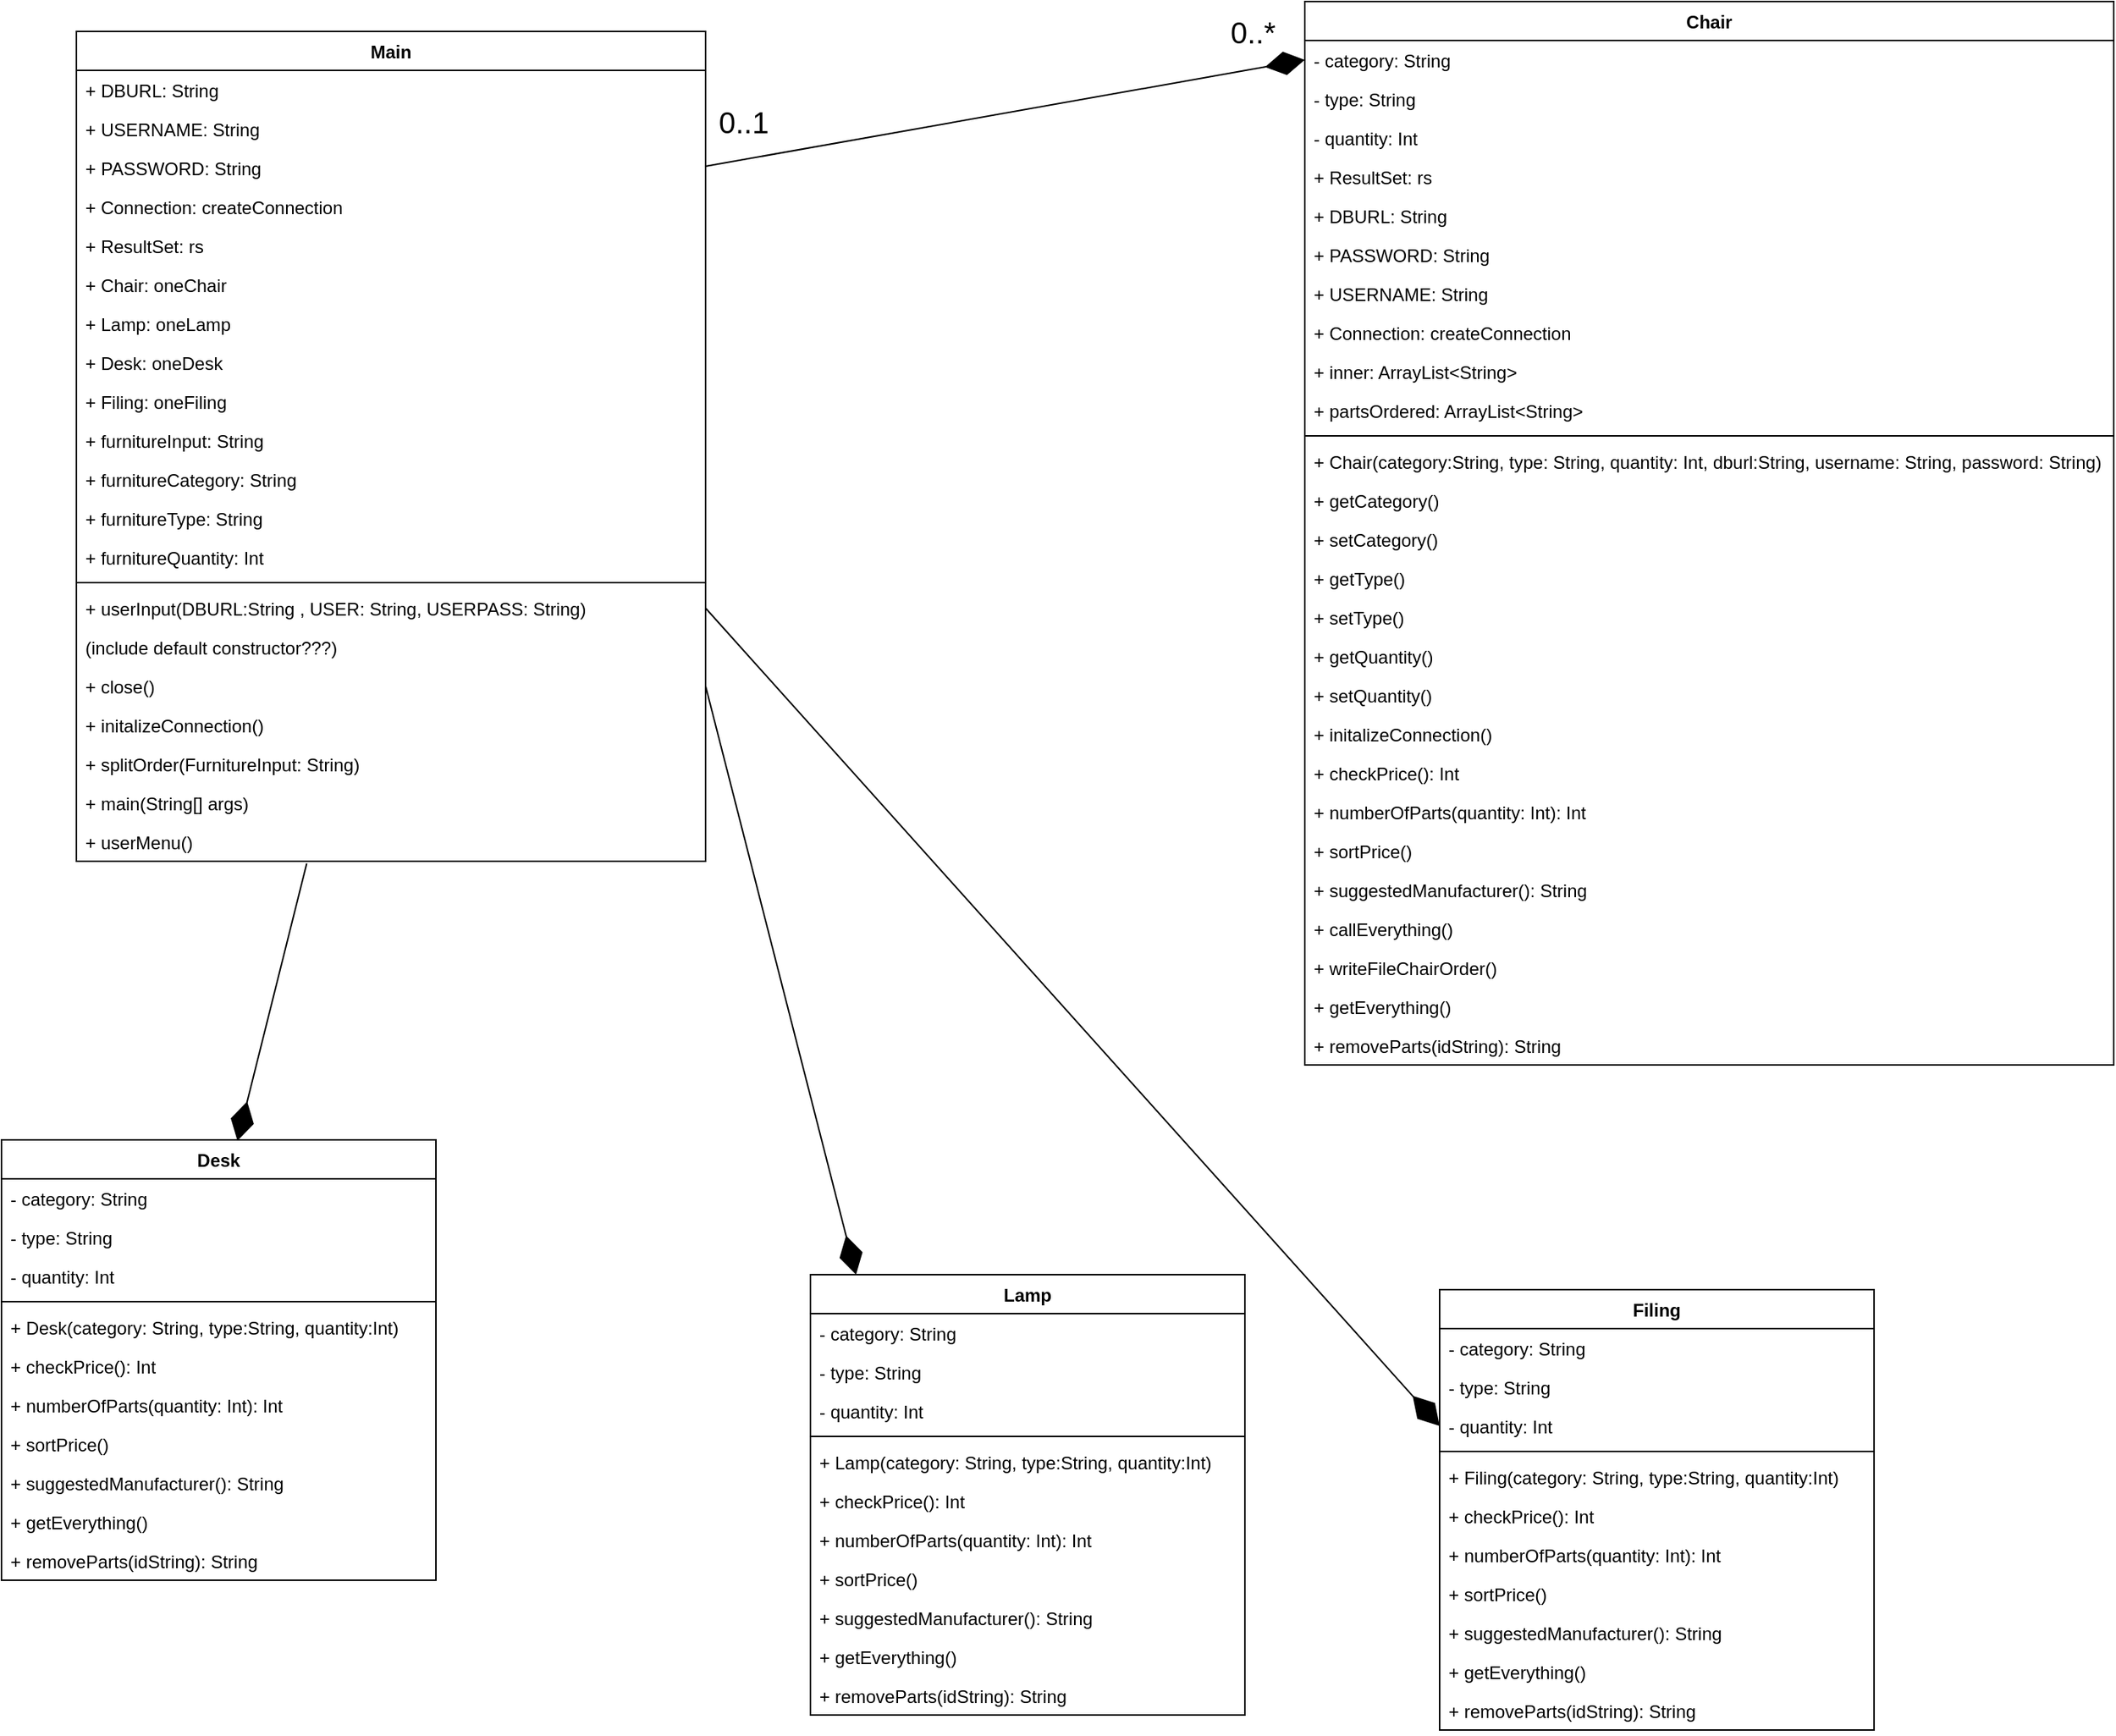 <mxfile>
    <diagram id="SVsTuPaKgBfXwqxYNJwf" name="Page-1">
        <mxGraphModel dx="1954" dy="1326" grid="1" gridSize="10" guides="1" tooltips="1" connect="1" arrows="1" fold="1" page="1" pageScale="1" pageWidth="850" pageHeight="1100" math="0" shadow="0">
            <root>
                <mxCell id="0"/>
                <mxCell id="1" parent="0"/>
                <mxCell id="3" value="Main" style="swimlane;fontStyle=1;align=center;verticalAlign=top;childLayout=stackLayout;horizontal=1;startSize=26;horizontalStack=0;resizeParent=1;resizeParentMax=0;resizeLast=0;collapsible=1;marginBottom=0;" parent="1" vertex="1">
                    <mxGeometry x="140" y="50" width="420" height="554" as="geometry"/>
                </mxCell>
                <mxCell id="4" value="+ DBURL: String" style="text;strokeColor=none;fillColor=none;align=left;verticalAlign=top;spacingLeft=4;spacingRight=4;overflow=hidden;rotatable=0;points=[[0,0.5],[1,0.5]];portConstraint=eastwest;" parent="3" vertex="1">
                    <mxGeometry y="26" width="420" height="26" as="geometry"/>
                </mxCell>
                <mxCell id="7" value="+ USERNAME: String " style="text;strokeColor=none;fillColor=none;align=left;verticalAlign=top;spacingLeft=4;spacingRight=4;overflow=hidden;rotatable=0;points=[[0,0.5],[1,0.5]];portConstraint=eastwest;" parent="3" vertex="1">
                    <mxGeometry y="52" width="420" height="26" as="geometry"/>
                </mxCell>
                <mxCell id="8" value="+ PASSWORD: String" style="text;strokeColor=none;fillColor=none;align=left;verticalAlign=top;spacingLeft=4;spacingRight=4;overflow=hidden;rotatable=0;points=[[0,0.5],[1,0.5]];portConstraint=eastwest;" parent="3" vertex="1">
                    <mxGeometry y="78" width="420" height="26" as="geometry"/>
                </mxCell>
                <mxCell id="9" value="+ Connection: createConnection" style="text;strokeColor=none;fillColor=none;align=left;verticalAlign=top;spacingLeft=4;spacingRight=4;overflow=hidden;rotatable=0;points=[[0,0.5],[1,0.5]];portConstraint=eastwest;" parent="3" vertex="1">
                    <mxGeometry y="104" width="420" height="26" as="geometry"/>
                </mxCell>
                <mxCell id="10" value="+ ResultSet: rs&#10;" style="text;strokeColor=none;fillColor=none;align=left;verticalAlign=top;spacingLeft=4;spacingRight=4;overflow=hidden;rotatable=0;points=[[0,0.5],[1,0.5]];portConstraint=eastwest;" parent="3" vertex="1">
                    <mxGeometry y="130" width="420" height="26" as="geometry"/>
                </mxCell>
                <mxCell id="152" value="+ Chair: oneChair" style="text;strokeColor=none;fillColor=none;align=left;verticalAlign=top;spacingLeft=4;spacingRight=4;overflow=hidden;rotatable=0;points=[[0,0.5],[1,0.5]];portConstraint=eastwest;" vertex="1" parent="3">
                    <mxGeometry y="156" width="420" height="26" as="geometry"/>
                </mxCell>
                <mxCell id="153" value="+ Lamp: oneLamp" style="text;strokeColor=none;fillColor=none;align=left;verticalAlign=top;spacingLeft=4;spacingRight=4;overflow=hidden;rotatable=0;points=[[0,0.5],[1,0.5]];portConstraint=eastwest;" vertex="1" parent="3">
                    <mxGeometry y="182" width="420" height="26" as="geometry"/>
                </mxCell>
                <mxCell id="154" value="+ Desk: oneDesk" style="text;strokeColor=none;fillColor=none;align=left;verticalAlign=top;spacingLeft=4;spacingRight=4;overflow=hidden;rotatable=0;points=[[0,0.5],[1,0.5]];portConstraint=eastwest;" vertex="1" parent="3">
                    <mxGeometry y="208" width="420" height="26" as="geometry"/>
                </mxCell>
                <mxCell id="155" value="+ Filing: oneFiling" style="text;strokeColor=none;fillColor=none;align=left;verticalAlign=top;spacingLeft=4;spacingRight=4;overflow=hidden;rotatable=0;points=[[0,0.5],[1,0.5]];portConstraint=eastwest;" vertex="1" parent="3">
                    <mxGeometry y="234" width="420" height="26" as="geometry"/>
                </mxCell>
                <mxCell id="11" value="+ furnitureInput: String " style="text;strokeColor=none;fillColor=none;align=left;verticalAlign=top;spacingLeft=4;spacingRight=4;overflow=hidden;rotatable=0;points=[[0,0.5],[1,0.5]];portConstraint=eastwest;" parent="3" vertex="1">
                    <mxGeometry y="260" width="420" height="26" as="geometry"/>
                </mxCell>
                <mxCell id="12" value="+ furnitureCategory: String" style="text;strokeColor=none;fillColor=none;align=left;verticalAlign=top;spacingLeft=4;spacingRight=4;overflow=hidden;rotatable=0;points=[[0,0.5],[1,0.5]];portConstraint=eastwest;" parent="3" vertex="1">
                    <mxGeometry y="286" width="420" height="26" as="geometry"/>
                </mxCell>
                <mxCell id="13" value="+ furnitureType: String" style="text;strokeColor=none;fillColor=none;align=left;verticalAlign=top;spacingLeft=4;spacingRight=4;overflow=hidden;rotatable=0;points=[[0,0.5],[1,0.5]];portConstraint=eastwest;" parent="3" vertex="1">
                    <mxGeometry y="312" width="420" height="26" as="geometry"/>
                </mxCell>
                <mxCell id="14" value="+ furnitureQuantity: Int" style="text;strokeColor=none;fillColor=none;align=left;verticalAlign=top;spacingLeft=4;spacingRight=4;overflow=hidden;rotatable=0;points=[[0,0.5],[1,0.5]];portConstraint=eastwest;" parent="3" vertex="1">
                    <mxGeometry y="338" width="420" height="26" as="geometry"/>
                </mxCell>
                <mxCell id="5" value="" style="line;strokeWidth=1;fillColor=none;align=left;verticalAlign=middle;spacingTop=-1;spacingLeft=3;spacingRight=3;rotatable=0;labelPosition=right;points=[];portConstraint=eastwest;" parent="3" vertex="1">
                    <mxGeometry y="364" width="420" height="8" as="geometry"/>
                </mxCell>
                <mxCell id="6" value="+ userInput(DBURL:String , USER: String, USERPASS: String)" style="text;strokeColor=none;fillColor=none;align=left;verticalAlign=top;spacingLeft=4;spacingRight=4;overflow=hidden;rotatable=0;points=[[0,0.5],[1,0.5]];portConstraint=eastwest;" parent="3" vertex="1">
                    <mxGeometry y="372" width="420" height="26" as="geometry"/>
                </mxCell>
                <mxCell id="15" value="(include default constructor???)" style="text;strokeColor=none;fillColor=none;align=left;verticalAlign=top;spacingLeft=4;spacingRight=4;overflow=hidden;rotatable=0;points=[[0,0.5],[1,0.5]];portConstraint=eastwest;" parent="3" vertex="1">
                    <mxGeometry y="398" width="420" height="26" as="geometry"/>
                </mxCell>
                <mxCell id="16" value="+ close()" style="text;strokeColor=none;fillColor=none;align=left;verticalAlign=top;spacingLeft=4;spacingRight=4;overflow=hidden;rotatable=0;points=[[0,0.5],[1,0.5]];portConstraint=eastwest;" parent="3" vertex="1">
                    <mxGeometry y="424" width="420" height="26" as="geometry"/>
                </mxCell>
                <mxCell id="17" value="+ initalizeConnection()" style="text;strokeColor=none;fillColor=none;align=left;verticalAlign=top;spacingLeft=4;spacingRight=4;overflow=hidden;rotatable=0;points=[[0,0.5],[1,0.5]];portConstraint=eastwest;" parent="3" vertex="1">
                    <mxGeometry y="450" width="420" height="26" as="geometry"/>
                </mxCell>
                <mxCell id="18" value="+ splitOrder(FurnitureInput: String)" style="text;strokeColor=none;fillColor=none;align=left;verticalAlign=top;spacingLeft=4;spacingRight=4;overflow=hidden;rotatable=0;points=[[0,0.5],[1,0.5]];portConstraint=eastwest;" parent="3" vertex="1">
                    <mxGeometry y="476" width="420" height="26" as="geometry"/>
                </mxCell>
                <mxCell id="94" value="+ main(String[] args)" style="text;strokeColor=none;fillColor=none;align=left;verticalAlign=top;spacingLeft=4;spacingRight=4;overflow=hidden;rotatable=0;points=[[0,0.5],[1,0.5]];portConstraint=eastwest;" vertex="1" parent="3">
                    <mxGeometry y="502" width="420" height="26" as="geometry"/>
                </mxCell>
                <mxCell id="19" value="+ userMenu()" style="text;strokeColor=none;fillColor=none;align=left;verticalAlign=top;spacingLeft=4;spacingRight=4;overflow=hidden;rotatable=0;points=[[0,0.5],[1,0.5]];portConstraint=eastwest;" parent="3" vertex="1">
                    <mxGeometry y="528" width="420" height="26" as="geometry"/>
                </mxCell>
                <mxCell id="20" value="Chair" style="swimlane;fontStyle=1;align=center;verticalAlign=top;childLayout=stackLayout;horizontal=1;startSize=26;horizontalStack=0;resizeParent=1;resizeParentMax=0;resizeLast=0;collapsible=1;marginBottom=0;" parent="1" vertex="1">
                    <mxGeometry x="960" y="30" width="540" height="710" as="geometry"/>
                </mxCell>
                <mxCell id="21" value="- category: String" style="text;strokeColor=none;fillColor=none;align=left;verticalAlign=top;spacingLeft=4;spacingRight=4;overflow=hidden;rotatable=0;points=[[0,0.5],[1,0.5]];portConstraint=eastwest;" parent="20" vertex="1">
                    <mxGeometry y="26" width="540" height="26" as="geometry"/>
                </mxCell>
                <mxCell id="28" value="- type: String" style="text;strokeColor=none;fillColor=none;align=left;verticalAlign=top;spacingLeft=4;spacingRight=4;overflow=hidden;rotatable=0;points=[[0,0.5],[1,0.5]];portConstraint=eastwest;" parent="20" vertex="1">
                    <mxGeometry y="52" width="540" height="26" as="geometry"/>
                </mxCell>
                <mxCell id="37" value="- quantity: Int" style="text;strokeColor=none;fillColor=none;align=left;verticalAlign=top;spacingLeft=4;spacingRight=4;overflow=hidden;rotatable=0;points=[[0,0.5],[1,0.5]];portConstraint=eastwest;" parent="20" vertex="1">
                    <mxGeometry y="78" width="540" height="26" as="geometry"/>
                </mxCell>
                <mxCell id="141" value="+ ResultSet: rs&#10;" style="text;strokeColor=none;fillColor=none;align=left;verticalAlign=top;spacingLeft=4;spacingRight=4;overflow=hidden;rotatable=0;points=[[0,0.5],[1,0.5]];portConstraint=eastwest;" vertex="1" parent="20">
                    <mxGeometry y="104" width="540" height="26" as="geometry"/>
                </mxCell>
                <mxCell id="143" value="+ DBURL: String" style="text;strokeColor=none;fillColor=none;align=left;verticalAlign=top;spacingLeft=4;spacingRight=4;overflow=hidden;rotatable=0;points=[[0,0.5],[1,0.5]];portConstraint=eastwest;" vertex="1" parent="20">
                    <mxGeometry y="130" width="540" height="26" as="geometry"/>
                </mxCell>
                <mxCell id="145" value="+ PASSWORD: String" style="text;strokeColor=none;fillColor=none;align=left;verticalAlign=top;spacingLeft=4;spacingRight=4;overflow=hidden;rotatable=0;points=[[0,0.5],[1,0.5]];portConstraint=eastwest;" vertex="1" parent="20">
                    <mxGeometry y="156" width="540" height="26" as="geometry"/>
                </mxCell>
                <mxCell id="144" value="+ USERNAME: String " style="text;strokeColor=none;fillColor=none;align=left;verticalAlign=top;spacingLeft=4;spacingRight=4;overflow=hidden;rotatable=0;points=[[0,0.5],[1,0.5]];portConstraint=eastwest;" vertex="1" parent="20">
                    <mxGeometry y="182" width="540" height="26" as="geometry"/>
                </mxCell>
                <mxCell id="142" value="+ Connection: createConnection" style="text;strokeColor=none;fillColor=none;align=left;verticalAlign=top;spacingLeft=4;spacingRight=4;overflow=hidden;rotatable=0;points=[[0,0.5],[1,0.5]];portConstraint=eastwest;" vertex="1" parent="20">
                    <mxGeometry y="208" width="540" height="26" as="geometry"/>
                </mxCell>
                <mxCell id="136" value="+ inner: ArrayList&lt;String&gt;" style="text;strokeColor=none;fillColor=none;align=left;verticalAlign=top;spacingLeft=4;spacingRight=4;overflow=hidden;rotatable=0;points=[[0,0.5],[1,0.5]];portConstraint=eastwest;" vertex="1" parent="20">
                    <mxGeometry y="234" width="540" height="26" as="geometry"/>
                </mxCell>
                <mxCell id="63" value="+ partsOrdered: ArrayList&lt;String&gt;" style="text;strokeColor=none;fillColor=none;align=left;verticalAlign=top;spacingLeft=4;spacingRight=4;overflow=hidden;rotatable=0;points=[[0,0.5],[1,0.5]];portConstraint=eastwest;" parent="20" vertex="1">
                    <mxGeometry y="260" width="540" height="26" as="geometry"/>
                </mxCell>
                <mxCell id="22" value="" style="line;strokeWidth=1;fillColor=none;align=left;verticalAlign=middle;spacingTop=-1;spacingLeft=3;spacingRight=3;rotatable=0;labelPosition=right;points=[];portConstraint=eastwest;" parent="20" vertex="1">
                    <mxGeometry y="286" width="540" height="8" as="geometry"/>
                </mxCell>
                <mxCell id="23" value="+ Chair(category:String, type: String, quantity: Int, dburl:String, username: String, password: String)" style="text;strokeColor=none;fillColor=none;align=left;verticalAlign=top;spacingLeft=4;spacingRight=4;overflow=hidden;rotatable=0;points=[[0,0.5],[1,0.5]];portConstraint=eastwest;" parent="20" vertex="1">
                    <mxGeometry y="294" width="540" height="26" as="geometry"/>
                </mxCell>
                <mxCell id="147" value="+ getCategory()" style="text;strokeColor=none;fillColor=none;align=left;verticalAlign=top;spacingLeft=4;spacingRight=4;overflow=hidden;rotatable=0;points=[[0,0.5],[1,0.5]];portConstraint=eastwest;" vertex="1" parent="20">
                    <mxGeometry y="320" width="540" height="26" as="geometry"/>
                </mxCell>
                <mxCell id="146" value="+ setCategory()" style="text;strokeColor=none;fillColor=none;align=left;verticalAlign=top;spacingLeft=4;spacingRight=4;overflow=hidden;rotatable=0;points=[[0,0.5],[1,0.5]];portConstraint=eastwest;" vertex="1" parent="20">
                    <mxGeometry y="346" width="540" height="26" as="geometry"/>
                </mxCell>
                <mxCell id="149" value="+ getType()" style="text;strokeColor=none;fillColor=none;align=left;verticalAlign=top;spacingLeft=4;spacingRight=4;overflow=hidden;rotatable=0;points=[[0,0.5],[1,0.5]];portConstraint=eastwest;" vertex="1" parent="20">
                    <mxGeometry y="372" width="540" height="26" as="geometry"/>
                </mxCell>
                <mxCell id="148" value="+ setType()" style="text;strokeColor=none;fillColor=none;align=left;verticalAlign=top;spacingLeft=4;spacingRight=4;overflow=hidden;rotatable=0;points=[[0,0.5],[1,0.5]];portConstraint=eastwest;" vertex="1" parent="20">
                    <mxGeometry y="398" width="540" height="26" as="geometry"/>
                </mxCell>
                <mxCell id="150" value="+ getQuantity()" style="text;strokeColor=none;fillColor=none;align=left;verticalAlign=top;spacingLeft=4;spacingRight=4;overflow=hidden;rotatable=0;points=[[0,0.5],[1,0.5]];portConstraint=eastwest;" vertex="1" parent="20">
                    <mxGeometry y="424" width="540" height="26" as="geometry"/>
                </mxCell>
                <mxCell id="151" value="+ setQuantity()" style="text;strokeColor=none;fillColor=none;align=left;verticalAlign=top;spacingLeft=4;spacingRight=4;overflow=hidden;rotatable=0;points=[[0,0.5],[1,0.5]];portConstraint=eastwest;" vertex="1" parent="20">
                    <mxGeometry y="450" width="540" height="26" as="geometry"/>
                </mxCell>
                <mxCell id="137" value="+ initalizeConnection()" style="text;strokeColor=none;fillColor=none;align=left;verticalAlign=top;spacingLeft=4;spacingRight=4;overflow=hidden;rotatable=0;points=[[0,0.5],[1,0.5]];portConstraint=eastwest;" vertex="1" parent="20">
                    <mxGeometry y="476" width="540" height="26" as="geometry"/>
                </mxCell>
                <mxCell id="57" value="+ checkPrice(): Int" style="text;strokeColor=none;fillColor=none;align=left;verticalAlign=top;spacingLeft=4;spacingRight=4;overflow=hidden;rotatable=0;points=[[0,0.5],[1,0.5]];portConstraint=eastwest;" parent="20" vertex="1">
                    <mxGeometry y="502" width="540" height="26" as="geometry"/>
                </mxCell>
                <mxCell id="58" value="+ numberOfParts(quantity: Int): Int" style="text;strokeColor=none;fillColor=none;align=left;verticalAlign=top;spacingLeft=4;spacingRight=4;overflow=hidden;rotatable=0;points=[[0,0.5],[1,0.5]];portConstraint=eastwest;" parent="20" vertex="1">
                    <mxGeometry y="528" width="540" height="26" as="geometry"/>
                </mxCell>
                <mxCell id="122" value="+ sortPrice()" style="text;strokeColor=none;fillColor=none;align=left;verticalAlign=top;spacingLeft=4;spacingRight=4;overflow=hidden;rotatable=0;points=[[0,0.5],[1,0.5]];portConstraint=eastwest;" vertex="1" parent="20">
                    <mxGeometry y="554" width="540" height="26" as="geometry"/>
                </mxCell>
                <mxCell id="126" value="+ suggestedManufacturer(): String" style="text;strokeColor=none;fillColor=none;align=left;verticalAlign=top;spacingLeft=4;spacingRight=4;overflow=hidden;rotatable=0;points=[[0,0.5],[1,0.5]];portConstraint=eastwest;" vertex="1" parent="20">
                    <mxGeometry y="580" width="540" height="26" as="geometry"/>
                </mxCell>
                <mxCell id="138" value="+ callEverything()" style="text;strokeColor=none;fillColor=none;align=left;verticalAlign=top;spacingLeft=4;spacingRight=4;overflow=hidden;rotatable=0;points=[[0,0.5],[1,0.5]];portConstraint=eastwest;" vertex="1" parent="20">
                    <mxGeometry y="606" width="540" height="26" as="geometry"/>
                </mxCell>
                <mxCell id="139" value="+ writeFileChairOrder()" style="text;strokeColor=none;fillColor=none;align=left;verticalAlign=top;spacingLeft=4;spacingRight=4;overflow=hidden;rotatable=0;points=[[0,0.5],[1,0.5]];portConstraint=eastwest;" vertex="1" parent="20">
                    <mxGeometry y="632" width="540" height="26" as="geometry"/>
                </mxCell>
                <mxCell id="117" value="+ getEverything()" style="text;strokeColor=none;fillColor=none;align=left;verticalAlign=top;spacingLeft=4;spacingRight=4;overflow=hidden;rotatable=0;points=[[0,0.5],[1,0.5]];portConstraint=eastwest;" vertex="1" parent="20">
                    <mxGeometry y="658" width="540" height="26" as="geometry"/>
                </mxCell>
                <mxCell id="131" value="+ removeParts(idString): String" style="text;strokeColor=none;fillColor=none;align=left;verticalAlign=top;spacingLeft=4;spacingRight=4;overflow=hidden;rotatable=0;points=[[0,0.5],[1,0.5]];portConstraint=eastwest;" vertex="1" parent="20">
                    <mxGeometry y="684" width="540" height="26" as="geometry"/>
                </mxCell>
                <mxCell id="33" value="Lamp" style="swimlane;fontStyle=1;align=center;verticalAlign=top;childLayout=stackLayout;horizontal=1;startSize=26;horizontalStack=0;resizeParent=1;resizeParentMax=0;resizeLast=0;collapsible=1;marginBottom=0;" parent="1" vertex="1">
                    <mxGeometry x="630" y="880" width="290" height="294" as="geometry"/>
                </mxCell>
                <mxCell id="34" value="- category: String" style="text;strokeColor=none;fillColor=none;align=left;verticalAlign=top;spacingLeft=4;spacingRight=4;overflow=hidden;rotatable=0;points=[[0,0.5],[1,0.5]];portConstraint=eastwest;" parent="33" vertex="1">
                    <mxGeometry y="26" width="290" height="26" as="geometry"/>
                </mxCell>
                <mxCell id="61" value="- type: String" style="text;strokeColor=none;fillColor=none;align=left;verticalAlign=top;spacingLeft=4;spacingRight=4;overflow=hidden;rotatable=0;points=[[0,0.5],[1,0.5]];portConstraint=eastwest;" parent="33" vertex="1">
                    <mxGeometry y="52" width="290" height="26" as="geometry"/>
                </mxCell>
                <mxCell id="62" value="- quantity: Int" style="text;strokeColor=none;fillColor=none;align=left;verticalAlign=top;spacingLeft=4;spacingRight=4;overflow=hidden;rotatable=0;points=[[0,0.5],[1,0.5]];portConstraint=eastwest;" parent="33" vertex="1">
                    <mxGeometry y="78" width="290" height="26" as="geometry"/>
                </mxCell>
                <mxCell id="35" value="" style="line;strokeWidth=1;fillColor=none;align=left;verticalAlign=middle;spacingTop=-1;spacingLeft=3;spacingRight=3;rotatable=0;labelPosition=right;points=[];portConstraint=eastwest;" parent="33" vertex="1">
                    <mxGeometry y="104" width="290" height="8" as="geometry"/>
                </mxCell>
                <mxCell id="36" value="+ Lamp(category: String, type:String, quantity:Int)" style="text;strokeColor=none;fillColor=none;align=left;verticalAlign=top;spacingLeft=4;spacingRight=4;overflow=hidden;rotatable=0;points=[[0,0.5],[1,0.5]];portConstraint=eastwest;" parent="33" vertex="1">
                    <mxGeometry y="112" width="290" height="26" as="geometry"/>
                </mxCell>
                <mxCell id="67" value="+ checkPrice(): Int" style="text;strokeColor=none;fillColor=none;align=left;verticalAlign=top;spacingLeft=4;spacingRight=4;overflow=hidden;rotatable=0;points=[[0,0.5],[1,0.5]];portConstraint=eastwest;" parent="33" vertex="1">
                    <mxGeometry y="138" width="290" height="26" as="geometry"/>
                </mxCell>
                <mxCell id="68" value="+ numberOfParts(quantity: Int): Int" style="text;strokeColor=none;fillColor=none;align=left;verticalAlign=top;spacingLeft=4;spacingRight=4;overflow=hidden;rotatable=0;points=[[0,0.5],[1,0.5]];portConstraint=eastwest;" parent="33" vertex="1">
                    <mxGeometry y="164" width="290" height="26" as="geometry"/>
                </mxCell>
                <mxCell id="124" value="+ sortPrice()" style="text;strokeColor=none;fillColor=none;align=left;verticalAlign=top;spacingLeft=4;spacingRight=4;overflow=hidden;rotatable=0;points=[[0,0.5],[1,0.5]];portConstraint=eastwest;" vertex="1" parent="33">
                    <mxGeometry y="190" width="290" height="26" as="geometry"/>
                </mxCell>
                <mxCell id="129" value="+ suggestedManufacturer(): String" style="text;strokeColor=none;fillColor=none;align=left;verticalAlign=top;spacingLeft=4;spacingRight=4;overflow=hidden;rotatable=0;points=[[0,0.5],[1,0.5]];portConstraint=eastwest;" vertex="1" parent="33">
                    <mxGeometry y="216" width="290" height="26" as="geometry"/>
                </mxCell>
                <mxCell id="119" value="+ getEverything()" style="text;strokeColor=none;fillColor=none;align=left;verticalAlign=top;spacingLeft=4;spacingRight=4;overflow=hidden;rotatable=0;points=[[0,0.5],[1,0.5]];portConstraint=eastwest;" vertex="1" parent="33">
                    <mxGeometry y="242" width="290" height="26" as="geometry"/>
                </mxCell>
                <mxCell id="134" value="+ removeParts(idString): String" style="text;strokeColor=none;fillColor=none;align=left;verticalAlign=top;spacingLeft=4;spacingRight=4;overflow=hidden;rotatable=0;points=[[0,0.5],[1,0.5]];portConstraint=eastwest;" vertex="1" parent="33">
                    <mxGeometry y="268" width="290" height="26" as="geometry"/>
                </mxCell>
                <mxCell id="60" value="" style="endArrow=diamondThin;endFill=1;endSize=24;html=1;entryX=0;entryY=0.5;entryDx=0;entryDy=0;" parent="1" target="21" edge="1">
                    <mxGeometry width="160" relative="1" as="geometry">
                        <mxPoint x="560" y="140" as="sourcePoint"/>
                        <mxPoint x="720" y="140" as="targetPoint"/>
                    </mxGeometry>
                </mxCell>
                <mxCell id="64" value="&lt;font style=&quot;font-size: 20px&quot;&gt;0..*&lt;/font&gt;" style="text;html=1;align=center;verticalAlign=middle;resizable=0;points=[];autosize=1;" parent="1" vertex="1">
                    <mxGeometry x="900" y="40" width="50" height="20" as="geometry"/>
                </mxCell>
                <mxCell id="65" value="&lt;font style=&quot;font-size: 20px&quot;&gt;0..1&lt;/font&gt;" style="text;html=1;align=center;verticalAlign=middle;resizable=0;points=[];autosize=1;" parent="1" vertex="1">
                    <mxGeometry x="560" y="100" width="50" height="20" as="geometry"/>
                </mxCell>
                <mxCell id="71" value="" style="endArrow=diamondThin;endFill=1;endSize=24;html=1;exitX=1;exitY=0.5;exitDx=0;exitDy=0;entryX=0.105;entryY=0;entryDx=0;entryDy=0;entryPerimeter=0;" parent="1" source="16" target="33" edge="1">
                    <mxGeometry width="160" relative="1" as="geometry">
                        <mxPoint x="820" y="560" as="sourcePoint"/>
                        <mxPoint x="980" y="560" as="targetPoint"/>
                    </mxGeometry>
                </mxCell>
                <mxCell id="95" value="Desk" style="swimlane;fontStyle=1;align=center;verticalAlign=top;childLayout=stackLayout;horizontal=1;startSize=26;horizontalStack=0;resizeParent=1;resizeParentMax=0;resizeLast=0;collapsible=1;marginBottom=0;" vertex="1" parent="1">
                    <mxGeometry x="90" y="790" width="290" height="294" as="geometry"/>
                </mxCell>
                <mxCell id="96" value="- category: String" style="text;strokeColor=none;fillColor=none;align=left;verticalAlign=top;spacingLeft=4;spacingRight=4;overflow=hidden;rotatable=0;points=[[0,0.5],[1,0.5]];portConstraint=eastwest;" vertex="1" parent="95">
                    <mxGeometry y="26" width="290" height="26" as="geometry"/>
                </mxCell>
                <mxCell id="97" value="- type: String" style="text;strokeColor=none;fillColor=none;align=left;verticalAlign=top;spacingLeft=4;spacingRight=4;overflow=hidden;rotatable=0;points=[[0,0.5],[1,0.5]];portConstraint=eastwest;" vertex="1" parent="95">
                    <mxGeometry y="52" width="290" height="26" as="geometry"/>
                </mxCell>
                <mxCell id="98" value="- quantity: Int" style="text;strokeColor=none;fillColor=none;align=left;verticalAlign=top;spacingLeft=4;spacingRight=4;overflow=hidden;rotatable=0;points=[[0,0.5],[1,0.5]];portConstraint=eastwest;" vertex="1" parent="95">
                    <mxGeometry y="78" width="290" height="26" as="geometry"/>
                </mxCell>
                <mxCell id="99" value="" style="line;strokeWidth=1;fillColor=none;align=left;verticalAlign=middle;spacingTop=-1;spacingLeft=3;spacingRight=3;rotatable=0;labelPosition=right;points=[];portConstraint=eastwest;" vertex="1" parent="95">
                    <mxGeometry y="104" width="290" height="8" as="geometry"/>
                </mxCell>
                <mxCell id="100" value="+ Desk(category: String, type:String, quantity:Int)" style="text;strokeColor=none;fillColor=none;align=left;verticalAlign=top;spacingLeft=4;spacingRight=4;overflow=hidden;rotatable=0;points=[[0,0.5],[1,0.5]];portConstraint=eastwest;" vertex="1" parent="95">
                    <mxGeometry y="112" width="290" height="26" as="geometry"/>
                </mxCell>
                <mxCell id="102" value="+ checkPrice(): Int" style="text;strokeColor=none;fillColor=none;align=left;verticalAlign=top;spacingLeft=4;spacingRight=4;overflow=hidden;rotatable=0;points=[[0,0.5],[1,0.5]];portConstraint=eastwest;" vertex="1" parent="95">
                    <mxGeometry y="138" width="290" height="26" as="geometry"/>
                </mxCell>
                <mxCell id="104" value="+ numberOfParts(quantity: Int): Int" style="text;strokeColor=none;fillColor=none;align=left;verticalAlign=top;spacingLeft=4;spacingRight=4;overflow=hidden;rotatable=0;points=[[0,0.5],[1,0.5]];portConstraint=eastwest;" vertex="1" parent="95">
                    <mxGeometry y="164" width="290" height="26" as="geometry"/>
                </mxCell>
                <mxCell id="125" value="+ sortPrice()" style="text;strokeColor=none;fillColor=none;align=left;verticalAlign=top;spacingLeft=4;spacingRight=4;overflow=hidden;rotatable=0;points=[[0,0.5],[1,0.5]];portConstraint=eastwest;" vertex="1" parent="95">
                    <mxGeometry y="190" width="290" height="26" as="geometry"/>
                </mxCell>
                <mxCell id="130" value="+ suggestedManufacturer(): String" style="text;strokeColor=none;fillColor=none;align=left;verticalAlign=top;spacingLeft=4;spacingRight=4;overflow=hidden;rotatable=0;points=[[0,0.5],[1,0.5]];portConstraint=eastwest;" vertex="1" parent="95">
                    <mxGeometry y="216" width="290" height="26" as="geometry"/>
                </mxCell>
                <mxCell id="120" value="+ getEverything()" style="text;strokeColor=none;fillColor=none;align=left;verticalAlign=top;spacingLeft=4;spacingRight=4;overflow=hidden;rotatable=0;points=[[0,0.5],[1,0.5]];portConstraint=eastwest;" vertex="1" parent="95">
                    <mxGeometry y="242" width="290" height="26" as="geometry"/>
                </mxCell>
                <mxCell id="135" value="+ removeParts(idString): String" style="text;strokeColor=none;fillColor=none;align=left;verticalAlign=top;spacingLeft=4;spacingRight=4;overflow=hidden;rotatable=0;points=[[0,0.5],[1,0.5]];portConstraint=eastwest;" vertex="1" parent="95">
                    <mxGeometry y="268" width="290" height="26" as="geometry"/>
                </mxCell>
                <mxCell id="105" value="Filing" style="swimlane;fontStyle=1;align=center;verticalAlign=top;childLayout=stackLayout;horizontal=1;startSize=26;horizontalStack=0;resizeParent=1;resizeParentMax=0;resizeLast=0;collapsible=1;marginBottom=0;" vertex="1" parent="1">
                    <mxGeometry x="1050" y="890" width="290" height="294" as="geometry"/>
                </mxCell>
                <mxCell id="106" value="- category: String" style="text;strokeColor=none;fillColor=none;align=left;verticalAlign=top;spacingLeft=4;spacingRight=4;overflow=hidden;rotatable=0;points=[[0,0.5],[1,0.5]];portConstraint=eastwest;" vertex="1" parent="105">
                    <mxGeometry y="26" width="290" height="26" as="geometry"/>
                </mxCell>
                <mxCell id="107" value="- type: String" style="text;strokeColor=none;fillColor=none;align=left;verticalAlign=top;spacingLeft=4;spacingRight=4;overflow=hidden;rotatable=0;points=[[0,0.5],[1,0.5]];portConstraint=eastwest;" vertex="1" parent="105">
                    <mxGeometry y="52" width="290" height="26" as="geometry"/>
                </mxCell>
                <mxCell id="108" value="- quantity: Int" style="text;strokeColor=none;fillColor=none;align=left;verticalAlign=top;spacingLeft=4;spacingRight=4;overflow=hidden;rotatable=0;points=[[0,0.5],[1,0.5]];portConstraint=eastwest;" vertex="1" parent="105">
                    <mxGeometry y="78" width="290" height="26" as="geometry"/>
                </mxCell>
                <mxCell id="109" value="" style="line;strokeWidth=1;fillColor=none;align=left;verticalAlign=middle;spacingTop=-1;spacingLeft=3;spacingRight=3;rotatable=0;labelPosition=right;points=[];portConstraint=eastwest;" vertex="1" parent="105">
                    <mxGeometry y="104" width="290" height="8" as="geometry"/>
                </mxCell>
                <mxCell id="110" value="+ Filing(category: String, type:String, quantity:Int)" style="text;strokeColor=none;fillColor=none;align=left;verticalAlign=top;spacingLeft=4;spacingRight=4;overflow=hidden;rotatable=0;points=[[0,0.5],[1,0.5]];portConstraint=eastwest;" vertex="1" parent="105">
                    <mxGeometry y="112" width="290" height="26" as="geometry"/>
                </mxCell>
                <mxCell id="112" value="+ checkPrice(): Int" style="text;strokeColor=none;fillColor=none;align=left;verticalAlign=top;spacingLeft=4;spacingRight=4;overflow=hidden;rotatable=0;points=[[0,0.5],[1,0.5]];portConstraint=eastwest;" vertex="1" parent="105">
                    <mxGeometry y="138" width="290" height="26" as="geometry"/>
                </mxCell>
                <mxCell id="114" value="+ numberOfParts(quantity: Int): Int" style="text;strokeColor=none;fillColor=none;align=left;verticalAlign=top;spacingLeft=4;spacingRight=4;overflow=hidden;rotatable=0;points=[[0,0.5],[1,0.5]];portConstraint=eastwest;" vertex="1" parent="105">
                    <mxGeometry y="164" width="290" height="26" as="geometry"/>
                </mxCell>
                <mxCell id="123" value="+ sortPrice()" style="text;strokeColor=none;fillColor=none;align=left;verticalAlign=top;spacingLeft=4;spacingRight=4;overflow=hidden;rotatable=0;points=[[0,0.5],[1,0.5]];portConstraint=eastwest;" vertex="1" parent="105">
                    <mxGeometry y="190" width="290" height="26" as="geometry"/>
                </mxCell>
                <mxCell id="128" value="+ suggestedManufacturer(): String" style="text;strokeColor=none;fillColor=none;align=left;verticalAlign=top;spacingLeft=4;spacingRight=4;overflow=hidden;rotatable=0;points=[[0,0.5],[1,0.5]];portConstraint=eastwest;" vertex="1" parent="105">
                    <mxGeometry y="216" width="290" height="26" as="geometry"/>
                </mxCell>
                <mxCell id="118" value="+ getEverything()" style="text;strokeColor=none;fillColor=none;align=left;verticalAlign=top;spacingLeft=4;spacingRight=4;overflow=hidden;rotatable=0;points=[[0,0.5],[1,0.5]];portConstraint=eastwest;" vertex="1" parent="105">
                    <mxGeometry y="242" width="290" height="26" as="geometry"/>
                </mxCell>
                <mxCell id="132" value="+ removeParts(idString): String" style="text;strokeColor=none;fillColor=none;align=left;verticalAlign=top;spacingLeft=4;spacingRight=4;overflow=hidden;rotatable=0;points=[[0,0.5],[1,0.5]];portConstraint=eastwest;" vertex="1" parent="105">
                    <mxGeometry y="268" width="290" height="26" as="geometry"/>
                </mxCell>
                <mxCell id="115" value="" style="endArrow=diamondThin;endFill=1;endSize=24;html=1;exitX=0.366;exitY=1.059;exitDx=0;exitDy=0;entryX=0.543;entryY=0.002;entryDx=0;entryDy=0;entryPerimeter=0;exitPerimeter=0;" edge="1" parent="1" source="19" target="95">
                    <mxGeometry width="160" relative="1" as="geometry">
                        <mxPoint x="560.0" y="349.996" as="sourcePoint"/>
                        <mxPoint x="939.16" y="768.42" as="targetPoint"/>
                    </mxGeometry>
                </mxCell>
                <mxCell id="116" value="" style="endArrow=diamondThin;endFill=1;endSize=24;html=1;exitX=1;exitY=0.5;exitDx=0;exitDy=0;entryX=0;entryY=0.5;entryDx=0;entryDy=0;" edge="1" parent="1" source="6" target="108">
                    <mxGeometry width="160" relative="1" as="geometry">
                        <mxPoint x="830" y="739.996" as="sourcePoint"/>
                        <mxPoint x="1209.16" y="1158.42" as="targetPoint"/>
                    </mxGeometry>
                </mxCell>
            </root>
        </mxGraphModel>
    </diagram>
</mxfile>